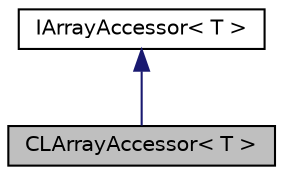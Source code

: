 digraph "CLArrayAccessor&lt; T &gt;"
{
 // LATEX_PDF_SIZE
  edge [fontname="Helvetica",fontsize="10",labelfontname="Helvetica",labelfontsize="10"];
  node [fontname="Helvetica",fontsize="10",shape=record];
  Node1 [label="CLArrayAccessor\< T \>",height=0.2,width=0.4,color="black", fillcolor="grey75", style="filled", fontcolor="black",tooltip="Accessor implementation for CLArray objects."];
  Node2 -> Node1 [dir="back",color="midnightblue",fontsize="10",style="solid",fontname="Helvetica"];
  Node2 [label="IArrayAccessor\< T \>",height=0.2,width=0.4,color="black", fillcolor="white", style="filled",URL="$classarm__compute_1_1test_1_1_i_array_accessor.xhtml",tooltip="Common interface to provide information and access to array like structures."];
}
